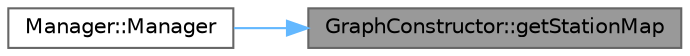 digraph "GraphConstructor::getStationMap"
{
 // LATEX_PDF_SIZE
  bgcolor="transparent";
  edge [fontname=Helvetica,fontsize=10,labelfontname=Helvetica,labelfontsize=10];
  node [fontname=Helvetica,fontsize=10,shape=box,height=0.2,width=0.4];
  rankdir="RL";
  Node1 [label="GraphConstructor::getStationMap",height=0.2,width=0.4,color="gray40", fillcolor="grey60", style="filled", fontcolor="black",tooltip="Retrieves a map of stations parsed from the data file."];
  Node1 -> Node2 [dir="back",color="steelblue1",style="solid"];
  Node2 [label="Manager::Manager",height=0.2,width=0.4,color="grey40", fillcolor="white", style="filled",URL="$class_manager.html#add5069030538b20e1065da85f363d9ac",tooltip="Constructor for Manager class."];
}
